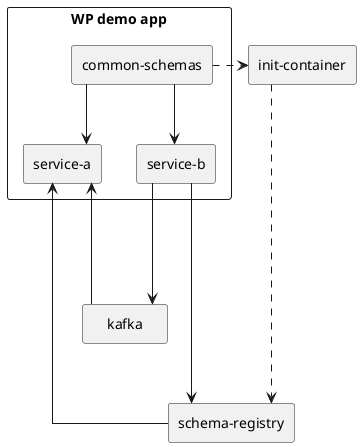 @startuml
skinparam componentStyle rectangle
skinparam linetype polyline
skinparam linetype ortho

rectangle "WP demo app" {
    [service-a]
    [service-b]
    [common-schemas]
}

[common-schemas] .> [init-container]
[init-container] -down....> [schema-registry]


[service-a] <--down- [    kafka    ]
[service-b] -down--> [    kafka    ]

[service-a] <- [schema-registry]
[service-b] -> [schema-registry]

[common-schemas] -down-> [service-a]
[common-schemas] -down-> [service-b]

@enduml
